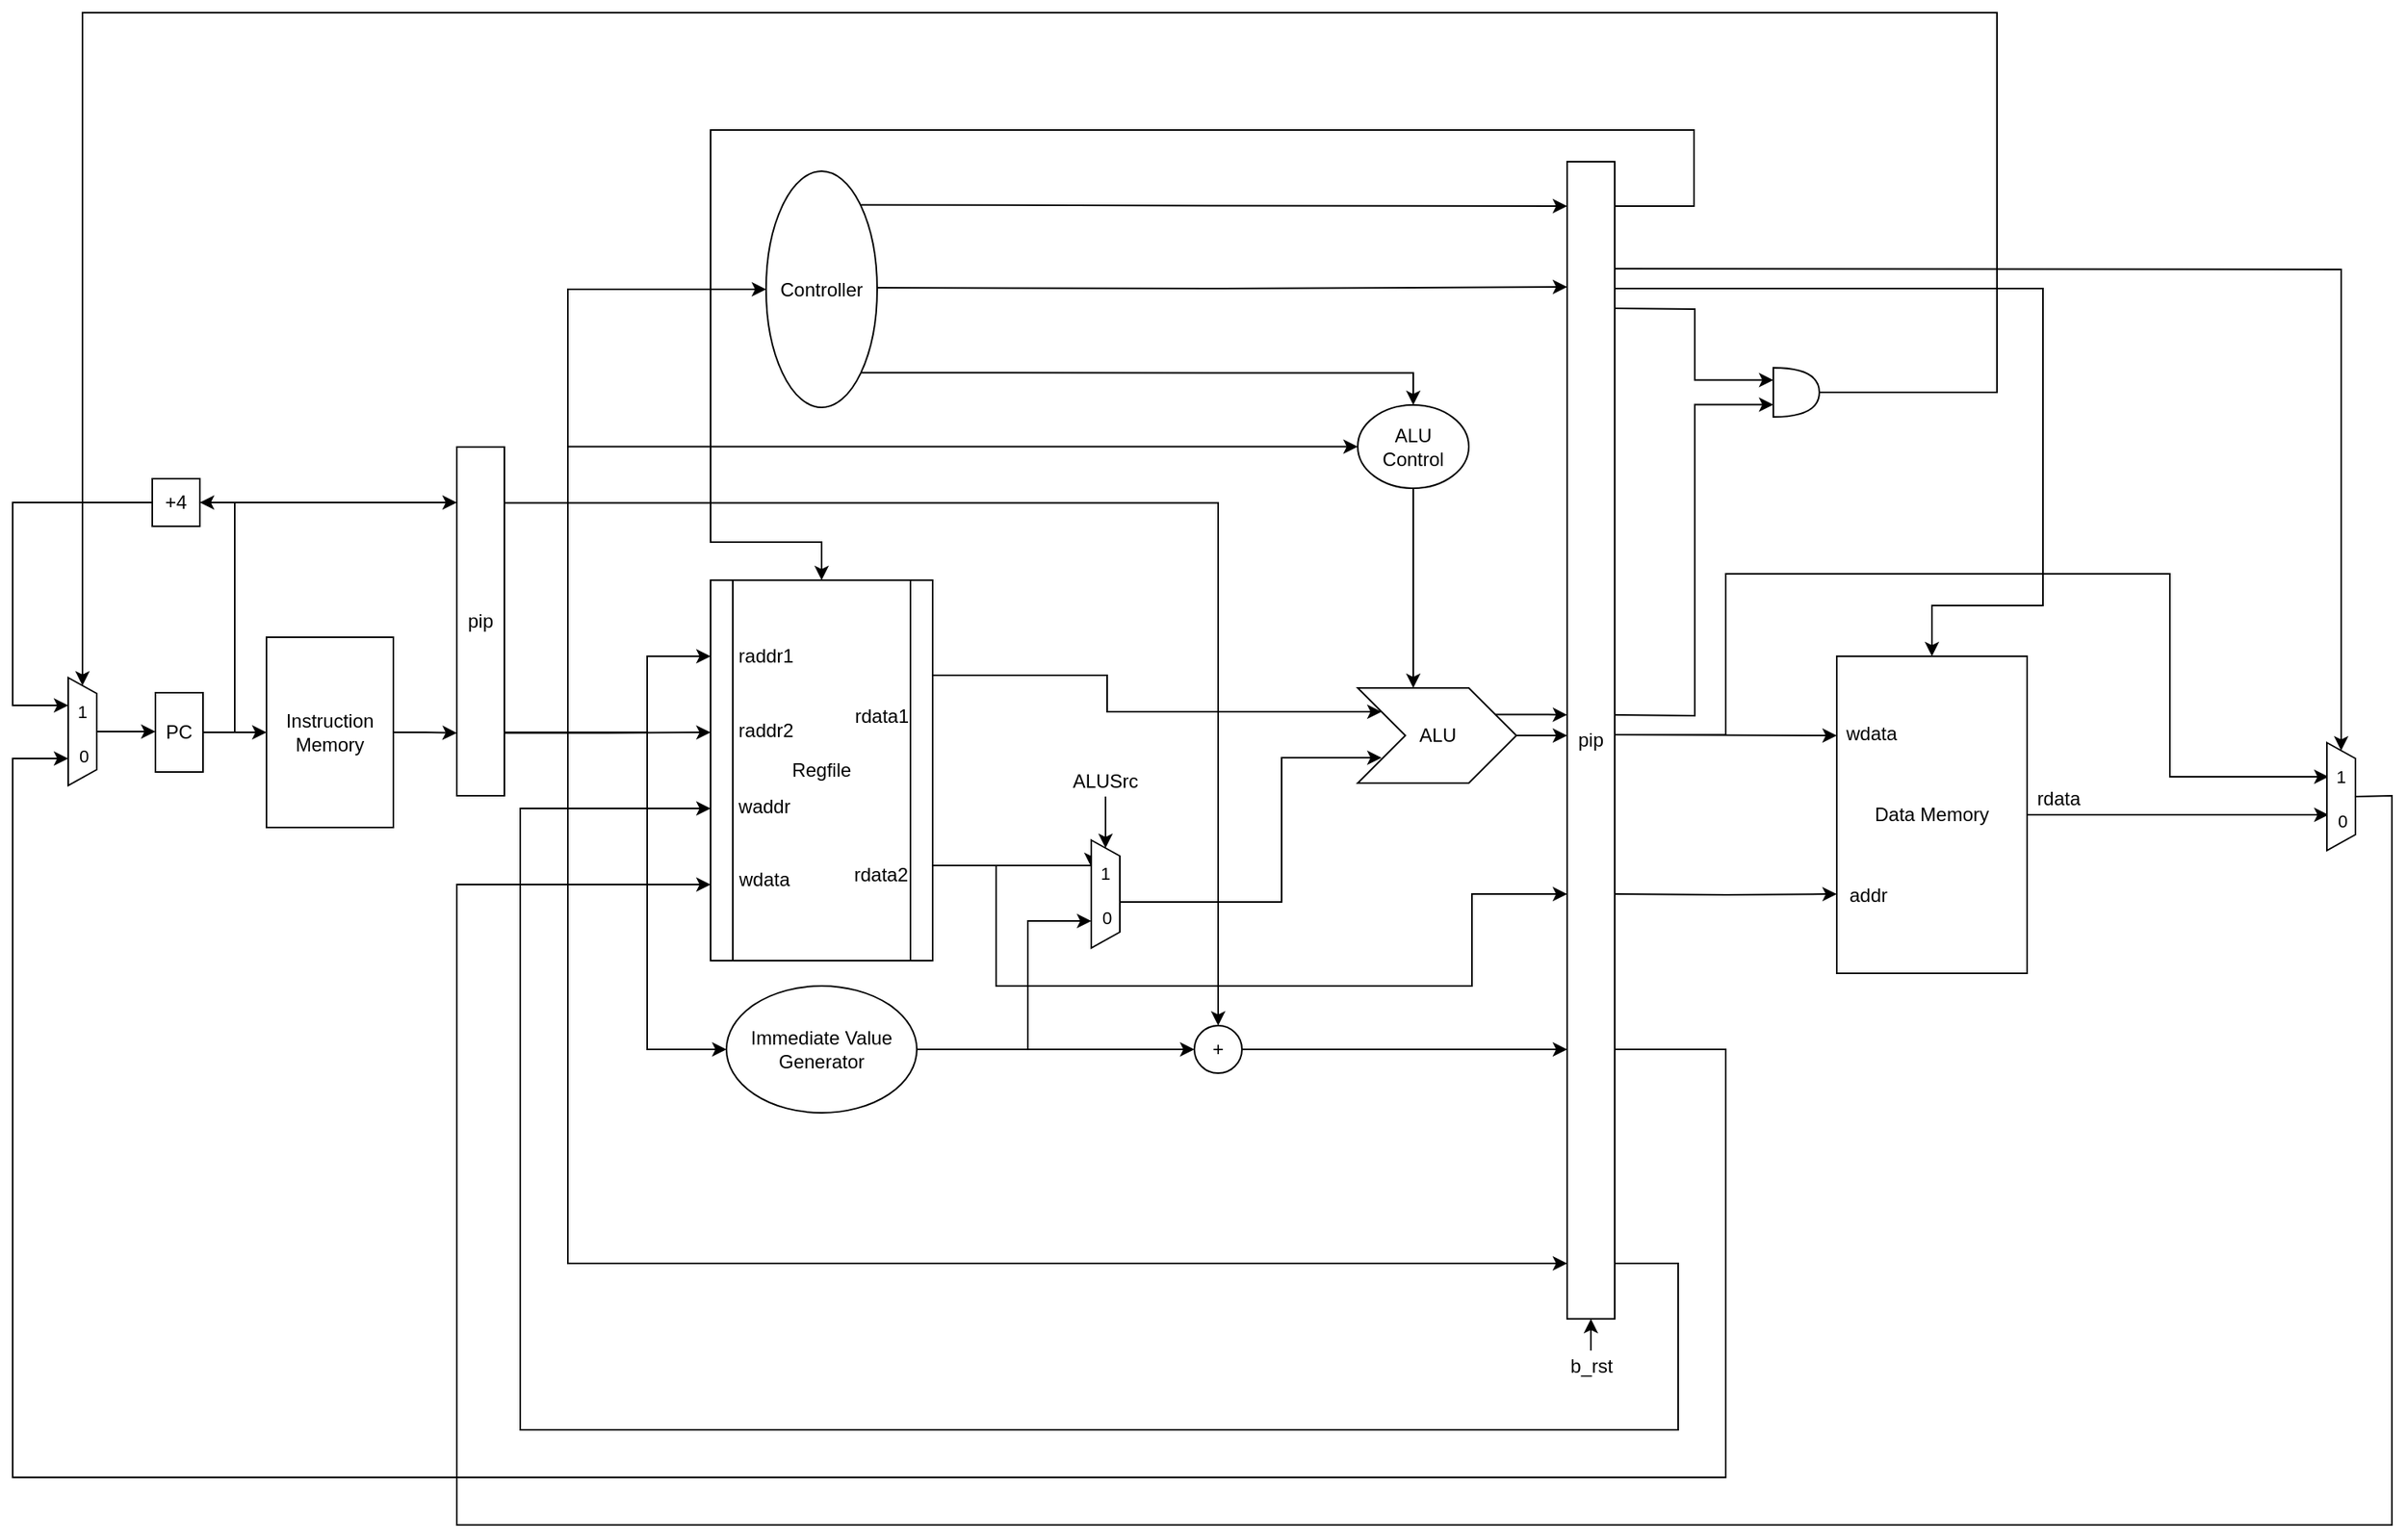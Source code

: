 <mxfile version="26.2.2">
  <diagram name="Page-1" id="6Z0Flb3yhcv7H8M3qJwE">
    <mxGraphModel dx="1821" dy="1688" grid="0" gridSize="10" guides="1" tooltips="1" connect="1" arrows="1" fold="1" page="1" pageScale="1" pageWidth="850" pageHeight="1100" math="0" shadow="0">
      <root>
        <mxCell id="0" />
        <mxCell id="1" parent="0" />
        <mxCell id="n8_85XAYLcjXWphRHtEo-30" style="edgeStyle=orthogonalEdgeStyle;rounded=0;orthogonalLoop=1;jettySize=auto;html=1;exitX=1;exitY=0.25;exitDx=0;exitDy=0;exitPerimeter=0;entryX=0.15;entryY=0.25;entryDx=0;entryDy=0;labelBackgroundColor=none;fontColor=default;entryPerimeter=0;" parent="1" source="n8_85XAYLcjXWphRHtEo-1" target="8ml1ASoGrdvTZ8Xq-LBT-13" edge="1">
          <mxGeometry relative="1" as="geometry">
            <Array as="points">
              <mxPoint x="410" y="344" />
              <mxPoint x="410" y="367" />
            </Array>
            <mxPoint x="400.0" y="344" as="targetPoint" />
          </mxGeometry>
        </mxCell>
        <mxCell id="n8_85XAYLcjXWphRHtEo-32" style="edgeStyle=orthogonalEdgeStyle;rounded=0;orthogonalLoop=1;jettySize=auto;html=1;exitX=1;exitY=0.75;exitDx=0;exitDy=0;exitPerimeter=0;entryX=0.25;entryY=1;entryDx=0;entryDy=0;labelBackgroundColor=none;fontColor=default;" parent="1" source="n8_85XAYLcjXWphRHtEo-1" target="8ml1ASoGrdvTZ8Xq-LBT-4" edge="1">
          <mxGeometry relative="1" as="geometry">
            <Array as="points">
              <mxPoint x="400" y="464" />
            </Array>
            <mxPoint x="359" y="470" as="targetPoint" />
          </mxGeometry>
        </mxCell>
        <mxCell id="8ml1ASoGrdvTZ8Xq-LBT-24" style="edgeStyle=orthogonalEdgeStyle;rounded=0;orthogonalLoop=1;jettySize=auto;html=1;exitX=1;exitY=0.75;exitDx=0;exitDy=0;exitPerimeter=0;entryX=0;entryY=0.5;entryDx=0;entryDy=0;labelBackgroundColor=none;fontColor=default;" parent="1" source="n8_85XAYLcjXWphRHtEo-1" edge="1">
          <mxGeometry relative="1" as="geometry">
            <mxPoint x="700" y="482" as="targetPoint" />
            <Array as="points">
              <mxPoint x="340" y="464" />
              <mxPoint x="340" y="540" />
              <mxPoint x="640" y="540" />
              <mxPoint x="640" y="482" />
            </Array>
          </mxGeometry>
        </mxCell>
        <mxCell id="n8_85XAYLcjXWphRHtEo-1" value="Regfile" style="shape=process;whiteSpace=wrap;html=1;backgroundOutline=1;points=[[0,0,0,0,0],[0,0.2,0,0,0],[0,0.4,0,0,0],[0,0.6,0,0,0],[0,0.8,0,0,0],[0,1,0,0,0],[0.25,0,0,0,0],[0.25,1,0,0,0],[0.5,0,0,0,0],[0.5,1,0,0,0],[0.75,0,0,0,0],[0.75,1,0,0,0],[1,0,0,0,0],[1,0.25,0,0,0],[1,0.5,0,0,0],[1,0.75,0,0,0],[1,1,0,0,0]];labelBackgroundColor=none;" parent="1" vertex="1">
          <mxGeometry x="160" y="284" width="140" height="240" as="geometry" />
        </mxCell>
        <mxCell id="n8_85XAYLcjXWphRHtEo-12" style="edgeStyle=orthogonalEdgeStyle;rounded=0;orthogonalLoop=1;jettySize=auto;html=1;exitX=1;exitY=0.5;exitDx=0;exitDy=0;entryX=0;entryY=0.82;entryDx=0;entryDy=0;labelBackgroundColor=none;fontColor=default;entryPerimeter=0;" parent="1" source="n8_85XAYLcjXWphRHtEo-7" target="8ml1ASoGrdvTZ8Xq-LBT-48" edge="1">
          <mxGeometry relative="1" as="geometry">
            <mxPoint y="380" as="targetPoint" />
          </mxGeometry>
        </mxCell>
        <mxCell id="n8_85XAYLcjXWphRHtEo-7" value="Instruction Memory" style="rounded=0;whiteSpace=wrap;html=1;labelBackgroundColor=none;" parent="1" vertex="1">
          <mxGeometry x="-120" y="320" width="80" height="120" as="geometry" />
        </mxCell>
        <mxCell id="n8_85XAYLcjXWphRHtEo-47" style="edgeStyle=orthogonalEdgeStyle;rounded=0;orthogonalLoop=1;jettySize=auto;html=1;exitX=1;exitY=0.5;exitDx=0;exitDy=0;entryX=0;entryY=0.5;entryDx=0;entryDy=0;labelBackgroundColor=none;fontColor=default;" parent="1" target="n8_85XAYLcjXWphRHtEo-45" edge="1">
          <mxGeometry relative="1" as="geometry">
            <Array as="points">
              <mxPoint x="120" y="380" />
              <mxPoint x="120" y="580" />
            </Array>
            <mxPoint x="30" y="380" as="sourcePoint" />
          </mxGeometry>
        </mxCell>
        <mxCell id="n8_85XAYLcjXWphRHtEo-80" style="edgeStyle=orthogonalEdgeStyle;rounded=0;orthogonalLoop=1;jettySize=auto;html=1;exitX=1;exitY=0.5;exitDx=0;exitDy=0;entryX=0;entryY=0.5;entryDx=0;entryDy=0;fontStyle=1;labelBackgroundColor=none;fontColor=default;" parent="1" edge="1">
          <mxGeometry relative="1" as="geometry">
            <mxPoint x="30" y="380" as="sourcePoint" />
            <mxPoint x="700" y="715" as="targetPoint" />
            <Array as="points">
              <mxPoint x="70" y="380" />
              <mxPoint x="70" y="715" />
            </Array>
          </mxGeometry>
        </mxCell>
        <mxCell id="8ml1ASoGrdvTZ8Xq-LBT-30" style="edgeStyle=orthogonalEdgeStyle;rounded=0;orthogonalLoop=1;jettySize=auto;html=1;exitX=1;exitY=0.5;exitDx=0;exitDy=0;entryX=0;entryY=0.5;entryDx=0;entryDy=0;labelBackgroundColor=none;fontColor=default;" parent="1" target="8ml1ASoGrdvTZ8Xq-LBT-27" edge="1">
          <mxGeometry relative="1" as="geometry">
            <mxPoint x="30" y="380" as="sourcePoint" />
            <Array as="points">
              <mxPoint x="70" y="380" />
              <mxPoint x="70" y="200" />
            </Array>
          </mxGeometry>
        </mxCell>
        <mxCell id="8ml1ASoGrdvTZ8Xq-LBT-31" style="edgeStyle=orthogonalEdgeStyle;rounded=0;orthogonalLoop=1;jettySize=auto;html=1;exitX=1;exitY=0.5;exitDx=0;exitDy=0;entryX=0;entryY=0.5;entryDx=0;entryDy=0;labelBackgroundColor=none;fontColor=default;" parent="1" target="8ml1ASoGrdvTZ8Xq-LBT-21" edge="1">
          <mxGeometry relative="1" as="geometry">
            <mxPoint x="30" y="380" as="sourcePoint" />
            <Array as="points">
              <mxPoint x="70" y="380" />
              <mxPoint x="70" y="100" />
            </Array>
          </mxGeometry>
        </mxCell>
        <mxCell id="n8_85XAYLcjXWphRHtEo-11" style="edgeStyle=orthogonalEdgeStyle;rounded=0;orthogonalLoop=1;jettySize=auto;html=1;exitX=1;exitY=0.5;exitDx=0;exitDy=0;entryX=0;entryY=0.5;entryDx=0;entryDy=0;labelBackgroundColor=none;fontColor=default;" parent="1" source="n8_85XAYLcjXWphRHtEo-9" target="n8_85XAYLcjXWphRHtEo-7" edge="1">
          <mxGeometry relative="1" as="geometry" />
        </mxCell>
        <mxCell id="n8_85XAYLcjXWphRHtEo-22" style="edgeStyle=orthogonalEdgeStyle;rounded=0;orthogonalLoop=1;jettySize=auto;html=1;exitX=1;exitY=0.5;exitDx=0;exitDy=0;entryX=1;entryY=0.5;entryDx=0;entryDy=0;labelBackgroundColor=none;fontColor=default;" parent="1" source="n8_85XAYLcjXWphRHtEo-9" target="n8_85XAYLcjXWphRHtEo-21" edge="1">
          <mxGeometry relative="1" as="geometry" />
        </mxCell>
        <mxCell id="n8_85XAYLcjXWphRHtEo-55" style="edgeStyle=orthogonalEdgeStyle;rounded=0;orthogonalLoop=1;jettySize=auto;html=1;exitX=1;exitY=0.5;exitDx=0;exitDy=0;entryX=0;entryY=0.16;entryDx=0;entryDy=0;labelBackgroundColor=none;fontColor=default;entryPerimeter=0;" parent="1" source="n8_85XAYLcjXWphRHtEo-9" target="8ml1ASoGrdvTZ8Xq-LBT-48" edge="1">
          <mxGeometry relative="1" as="geometry">
            <Array as="points">
              <mxPoint x="-140" y="380" />
              <mxPoint x="-140" y="235" />
              <mxPoint y="235" />
            </Array>
            <mxPoint y="235" as="targetPoint" />
          </mxGeometry>
        </mxCell>
        <mxCell id="n8_85XAYLcjXWphRHtEo-9" value="PC" style="rounded=0;whiteSpace=wrap;html=1;labelBackgroundColor=none;" parent="1" vertex="1">
          <mxGeometry x="-190" y="355" width="30" height="50" as="geometry" />
        </mxCell>
        <mxCell id="n8_85XAYLcjXWphRHtEo-15" style="edgeStyle=orthogonalEdgeStyle;rounded=0;orthogonalLoop=1;jettySize=auto;html=1;exitX=1;exitY=0.5;exitDx=0;exitDy=0;entryX=0;entryY=0.2;entryDx=0;entryDy=0;entryPerimeter=0;labelBackgroundColor=none;fontColor=default;" parent="1" target="n8_85XAYLcjXWphRHtEo-1" edge="1">
          <mxGeometry relative="1" as="geometry">
            <Array as="points">
              <mxPoint x="120" y="380" />
              <mxPoint x="120" y="332" />
            </Array>
            <mxPoint x="30" y="380" as="sourcePoint" />
          </mxGeometry>
        </mxCell>
        <mxCell id="n8_85XAYLcjXWphRHtEo-16" style="edgeStyle=orthogonalEdgeStyle;rounded=0;orthogonalLoop=1;jettySize=auto;html=1;exitX=1;exitY=0.82;exitDx=0;exitDy=0;entryX=0;entryY=0.4;entryDx=0;entryDy=0;entryPerimeter=0;labelBackgroundColor=none;fontColor=default;exitPerimeter=0;" parent="1" source="8ml1ASoGrdvTZ8Xq-LBT-48" target="n8_85XAYLcjXWphRHtEo-1" edge="1">
          <mxGeometry relative="1" as="geometry">
            <mxPoint x="30" y="380" as="sourcePoint" />
          </mxGeometry>
        </mxCell>
        <mxCell id="n8_85XAYLcjXWphRHtEo-20" style="edgeStyle=orthogonalEdgeStyle;rounded=0;orthogonalLoop=1;jettySize=auto;html=1;exitX=0.5;exitY=0;exitDx=0;exitDy=0;entryX=0;entryY=0.5;entryDx=0;entryDy=0;labelBackgroundColor=none;fontColor=default;" parent="1" source="8ml1ASoGrdvTZ8Xq-LBT-1" target="n8_85XAYLcjXWphRHtEo-9" edge="1">
          <mxGeometry relative="1" as="geometry">
            <mxPoint x="-230" y="380" as="sourcePoint" />
          </mxGeometry>
        </mxCell>
        <mxCell id="n8_85XAYLcjXWphRHtEo-23" style="edgeStyle=orthogonalEdgeStyle;rounded=0;orthogonalLoop=1;jettySize=auto;html=1;exitX=0;exitY=0.5;exitDx=0;exitDy=0;entryX=0.25;entryY=1;entryDx=0;entryDy=0;labelBackgroundColor=none;fontColor=default;" parent="1" source="n8_85XAYLcjXWphRHtEo-21" target="8ml1ASoGrdvTZ8Xq-LBT-1" edge="1">
          <mxGeometry relative="1" as="geometry">
            <Array as="points">
              <mxPoint x="-280" y="235" />
              <mxPoint x="-280" y="363" />
              <mxPoint x="-245" y="363" />
            </Array>
            <mxPoint x="-250" y="365" as="targetPoint" />
          </mxGeometry>
        </mxCell>
        <mxCell id="n8_85XAYLcjXWphRHtEo-21" value="+4" style="rounded=0;whiteSpace=wrap;html=1;labelBackgroundColor=none;" parent="1" vertex="1">
          <mxGeometry x="-192" y="220" width="30" height="30" as="geometry" />
        </mxCell>
        <mxCell id="n8_85XAYLcjXWphRHtEo-24" value="raddr1" style="text;html=1;align=center;verticalAlign=middle;whiteSpace=wrap;rounded=0;labelBackgroundColor=none;" parent="1" vertex="1">
          <mxGeometry x="165" y="322" width="60" height="20" as="geometry" />
        </mxCell>
        <mxCell id="n8_85XAYLcjXWphRHtEo-25" value="raddr2" style="text;html=1;align=center;verticalAlign=middle;whiteSpace=wrap;rounded=0;labelBackgroundColor=none;" parent="1" vertex="1">
          <mxGeometry x="165" y="369" width="60" height="20" as="geometry" />
        </mxCell>
        <mxCell id="n8_85XAYLcjXWphRHtEo-26" value="waddr" style="text;html=1;align=center;verticalAlign=middle;whiteSpace=wrap;rounded=0;labelBackgroundColor=none;" parent="1" vertex="1">
          <mxGeometry x="164" y="417" width="60" height="20" as="geometry" />
        </mxCell>
        <mxCell id="n8_85XAYLcjXWphRHtEo-27" value="wdata" style="text;html=1;align=center;verticalAlign=middle;whiteSpace=wrap;rounded=0;labelBackgroundColor=none;" parent="1" vertex="1">
          <mxGeometry x="164" y="463" width="60" height="20" as="geometry" />
        </mxCell>
        <mxCell id="n8_85XAYLcjXWphRHtEo-37" style="edgeStyle=orthogonalEdgeStyle;rounded=0;orthogonalLoop=1;jettySize=auto;html=1;exitX=1;exitY=0.5;exitDx=0;exitDy=0;entryX=0;entryY=0.5;entryDx=0;entryDy=0;exitPerimeter=0;labelBackgroundColor=none;fontColor=default;" parent="1" source="8ml1ASoGrdvTZ8Xq-LBT-13" edge="1">
          <mxGeometry relative="1" as="geometry">
            <mxPoint x="670" y="381.5" as="sourcePoint" />
            <mxPoint x="700" y="381.5" as="targetPoint" />
          </mxGeometry>
        </mxCell>
        <mxCell id="n8_85XAYLcjXWphRHtEo-64" style="edgeStyle=orthogonalEdgeStyle;rounded=0;orthogonalLoop=1;jettySize=auto;html=1;exitX=1;exitY=0.5;exitDx=0;exitDy=0;entryX=0;entryY=0.25;entryDx=0;entryDy=0;labelBackgroundColor=none;fontColor=default;" parent="1" target="n8_85XAYLcjXWphRHtEo-63" edge="1">
          <mxGeometry relative="1" as="geometry">
            <mxPoint x="730" y="381.5" as="sourcePoint" />
          </mxGeometry>
        </mxCell>
        <mxCell id="n8_85XAYLcjXWphRHtEo-71" style="edgeStyle=orthogonalEdgeStyle;rounded=0;orthogonalLoop=1;jettySize=auto;html=1;exitX=1;exitY=0.5;exitDx=0;exitDy=0;entryX=0.5;entryY=1;entryDx=0;entryDy=0;labelBackgroundColor=none;fontColor=default;" parent="1" edge="1">
          <mxGeometry relative="1" as="geometry">
            <Array as="points">
              <mxPoint x="800" y="382" />
              <mxPoint x="800" y="280" />
              <mxPoint x="1080" y="280" />
              <mxPoint x="1080" y="408" />
              <mxPoint x="1180" y="408" />
            </Array>
            <mxPoint x="730" y="381.5" as="sourcePoint" />
            <mxPoint x="1180" y="407.5" as="targetPoint" />
          </mxGeometry>
        </mxCell>
        <mxCell id="n8_85XAYLcjXWphRHtEo-58" style="edgeStyle=orthogonalEdgeStyle;rounded=0;orthogonalLoop=1;jettySize=auto;html=1;exitX=1;exitY=0.5;exitDx=0;exitDy=0;entryX=0;entryY=0.5;entryDx=0;entryDy=0;labelBackgroundColor=none;fontColor=default;" parent="1" source="n8_85XAYLcjXWphRHtEo-45" target="8ml1ASoGrdvTZ8Xq-LBT-12" edge="1">
          <mxGeometry relative="1" as="geometry">
            <mxPoint x="520" y="580" as="targetPoint" />
          </mxGeometry>
        </mxCell>
        <mxCell id="8ml1ASoGrdvTZ8Xq-LBT-7" style="edgeStyle=orthogonalEdgeStyle;rounded=0;orthogonalLoop=1;jettySize=auto;html=1;exitX=1;exitY=0.5;exitDx=0;exitDy=0;entryX=0.75;entryY=1;entryDx=0;entryDy=0;labelBackgroundColor=none;fontColor=default;" parent="1" source="n8_85XAYLcjXWphRHtEo-45" target="8ml1ASoGrdvTZ8Xq-LBT-4" edge="1">
          <mxGeometry relative="1" as="geometry">
            <Array as="points">
              <mxPoint x="360" y="580" />
              <mxPoint x="360" y="499" />
            </Array>
          </mxGeometry>
        </mxCell>
        <mxCell id="n8_85XAYLcjXWphRHtEo-45" value="Immediate Value Generator" style="ellipse;whiteSpace=wrap;html=1;labelBackgroundColor=none;" parent="1" vertex="1">
          <mxGeometry x="170" y="540" width="120" height="80" as="geometry" />
        </mxCell>
        <mxCell id="n8_85XAYLcjXWphRHtEo-61" style="edgeStyle=orthogonalEdgeStyle;rounded=0;orthogonalLoop=1;jettySize=auto;html=1;exitX=1;exitY=0.5;exitDx=0;exitDy=0;entryX=0;entryY=0.5;entryDx=0;entryDy=0;labelBackgroundColor=none;fontColor=default;" parent="1" source="8ml1ASoGrdvTZ8Xq-LBT-12" edge="1">
          <mxGeometry relative="1" as="geometry">
            <mxPoint x="559" y="580" as="sourcePoint" />
            <mxPoint x="700" y="580" as="targetPoint" />
          </mxGeometry>
        </mxCell>
        <mxCell id="8ml1ASoGrdvTZ8Xq-LBT-32" style="edgeStyle=orthogonalEdgeStyle;rounded=0;orthogonalLoop=1;jettySize=auto;html=1;exitX=1;exitY=0.16;exitDx=0;exitDy=0;entryX=0.5;entryY=0;entryDx=0;entryDy=0;labelBackgroundColor=none;fontColor=default;exitPerimeter=0;" parent="1" source="8ml1ASoGrdvTZ8Xq-LBT-48" target="8ml1ASoGrdvTZ8Xq-LBT-12" edge="1">
          <mxGeometry relative="1" as="geometry">
            <mxPoint x="30" y="235" as="sourcePoint" />
            <Array as="points">
              <mxPoint x="480" y="235" />
            </Array>
          </mxGeometry>
        </mxCell>
        <mxCell id="n8_85XAYLcjXWphRHtEo-62" style="edgeStyle=orthogonalEdgeStyle;rounded=0;orthogonalLoop=1;jettySize=auto;html=1;exitX=1;exitY=0.5;exitDx=0;exitDy=0;entryX=0.75;entryY=1;entryDx=0;entryDy=0;labelBackgroundColor=none;fontColor=default;" parent="1" target="8ml1ASoGrdvTZ8Xq-LBT-1" edge="1">
          <mxGeometry relative="1" as="geometry">
            <Array as="points">
              <mxPoint x="800" y="580" />
              <mxPoint x="800" y="850" />
              <mxPoint x="-280" y="850" />
              <mxPoint x="-280" y="396" />
            </Array>
            <mxPoint x="730" y="580" as="sourcePoint" />
            <mxPoint x="-250" y="395" as="targetPoint" />
          </mxGeometry>
        </mxCell>
        <mxCell id="n8_85XAYLcjXWphRHtEo-72" style="edgeStyle=orthogonalEdgeStyle;rounded=0;orthogonalLoop=1;jettySize=auto;html=1;exitX=1;exitY=0.5;exitDx=0;exitDy=0;entryX=0.75;entryY=1;entryDx=0;entryDy=0;labelBackgroundColor=none;fontColor=default;" parent="1" source="n8_85XAYLcjXWphRHtEo-63" edge="1">
          <mxGeometry relative="1" as="geometry">
            <mxPoint x="1180" y="432" as="targetPoint" />
          </mxGeometry>
        </mxCell>
        <mxCell id="n8_85XAYLcjXWphRHtEo-63" value="Data Memory" style="rounded=0;whiteSpace=wrap;html=1;labelBackgroundColor=none;" parent="1" vertex="1">
          <mxGeometry x="870" y="332" width="120" height="200" as="geometry" />
        </mxCell>
        <mxCell id="n8_85XAYLcjXWphRHtEo-66" value="rdata1" style="text;html=1;align=center;verticalAlign=middle;whiteSpace=wrap;rounded=0;labelBackgroundColor=none;" parent="1" vertex="1">
          <mxGeometry x="238" y="360" width="60" height="20" as="geometry" />
        </mxCell>
        <mxCell id="n8_85XAYLcjXWphRHtEo-67" value="rdata2" style="text;html=1;align=center;verticalAlign=middle;whiteSpace=wrap;rounded=0;labelBackgroundColor=none;" parent="1" vertex="1">
          <mxGeometry x="241" y="460" width="53" height="20" as="geometry" />
        </mxCell>
        <mxCell id="n8_85XAYLcjXWphRHtEo-78" style="edgeStyle=orthogonalEdgeStyle;rounded=0;orthogonalLoop=1;jettySize=auto;html=1;exitX=0.5;exitY=0;exitDx=0;exitDy=0;entryX=0;entryY=0.8;entryDx=0;entryDy=0;entryPerimeter=0;labelBackgroundColor=none;fontColor=default;" parent="1" source="GzJLQ-C19GwMfF-oDO6H-1" target="n8_85XAYLcjXWphRHtEo-1" edge="1">
          <mxGeometry relative="1" as="geometry">
            <Array as="points">
              <mxPoint x="1198" y="420" />
              <mxPoint x="1220" y="420" />
              <mxPoint x="1220" y="880" />
              <mxPoint y="880" />
              <mxPoint y="476" />
            </Array>
            <mxPoint x="1198" y="407.5" as="sourcePoint" />
          </mxGeometry>
        </mxCell>
        <mxCell id="n8_85XAYLcjXWphRHtEo-81" style="edgeStyle=orthogonalEdgeStyle;rounded=0;orthogonalLoop=1;jettySize=auto;html=1;exitX=1;exitY=0.5;exitDx=0;exitDy=0;entryX=0;entryY=0.6;entryDx=0;entryDy=0;entryPerimeter=0;labelBackgroundColor=none;fontColor=default;" parent="1" target="n8_85XAYLcjXWphRHtEo-1" edge="1">
          <mxGeometry relative="1" as="geometry">
            <mxPoint x="730" y="715" as="sourcePoint" />
            <Array as="points">
              <mxPoint x="770" y="715" />
              <mxPoint x="770" y="820" />
              <mxPoint x="40" y="820" />
              <mxPoint x="40" y="428" />
            </Array>
          </mxGeometry>
        </mxCell>
        <mxCell id="n8_85XAYLcjXWphRHtEo-86" style="edgeStyle=orthogonalEdgeStyle;rounded=0;orthogonalLoop=1;jettySize=auto;html=1;exitX=1;exitY=0.5;exitDx=0;exitDy=0;entryX=0;entryY=0.75;entryDx=0;entryDy=0;labelBackgroundColor=none;fontColor=default;" parent="1" target="n8_85XAYLcjXWphRHtEo-63" edge="1">
          <mxGeometry relative="1" as="geometry">
            <mxPoint x="730" y="482" as="sourcePoint" />
          </mxGeometry>
        </mxCell>
        <mxCell id="8ml1ASoGrdvTZ8Xq-LBT-1" value="" style="shape=trapezoid;perimeter=trapezoidPerimeter;whiteSpace=wrap;html=1;fixedSize=1;fontFamily=Helvetica;fontSize=11;labelBackgroundColor=none;size=10;rotation=90;" parent="1" vertex="1">
          <mxGeometry x="-270" y="370.5" width="68" height="18" as="geometry" />
        </mxCell>
        <mxCell id="8ml1ASoGrdvTZ8Xq-LBT-2" value="0" style="text;html=1;align=center;verticalAlign=middle;whiteSpace=wrap;rounded=0;fontFamily=Helvetica;fontSize=11;labelBackgroundColor=none;" parent="1" vertex="1">
          <mxGeometry x="-240" y="384.5" width="10" height="20" as="geometry" />
        </mxCell>
        <mxCell id="8ml1ASoGrdvTZ8Xq-LBT-3" value="1" style="text;html=1;align=center;verticalAlign=middle;whiteSpace=wrap;rounded=0;fontFamily=Helvetica;fontSize=11;labelBackgroundColor=none;" parent="1" vertex="1">
          <mxGeometry x="-241" y="356.5" width="10" height="20" as="geometry" />
        </mxCell>
        <mxCell id="8ml1ASoGrdvTZ8Xq-LBT-8" style="edgeStyle=orthogonalEdgeStyle;rounded=0;orthogonalLoop=1;jettySize=auto;html=1;exitX=0.5;exitY=0;exitDx=0;exitDy=0;entryX=0.15;entryY=0;entryDx=0;entryDy=44;entryPerimeter=0;labelBackgroundColor=none;fontColor=default;" parent="1" source="8ml1ASoGrdvTZ8Xq-LBT-4" target="8ml1ASoGrdvTZ8Xq-LBT-13" edge="1">
          <mxGeometry relative="1" as="geometry">
            <mxPoint x="650" y="487" as="targetPoint" />
            <Array as="points">
              <mxPoint x="418" y="487" />
              <mxPoint x="520" y="487" />
              <mxPoint x="520" y="396" />
            </Array>
          </mxGeometry>
        </mxCell>
        <mxCell id="8ml1ASoGrdvTZ8Xq-LBT-4" value="" style="shape=trapezoid;perimeter=trapezoidPerimeter;whiteSpace=wrap;html=1;fixedSize=1;fontFamily=Helvetica;fontSize=11;labelBackgroundColor=none;size=10;rotation=90;" parent="1" vertex="1">
          <mxGeometry x="375" y="473" width="68" height="18" as="geometry" />
        </mxCell>
        <mxCell id="8ml1ASoGrdvTZ8Xq-LBT-5" value="0" style="text;html=1;align=center;verticalAlign=middle;whiteSpace=wrap;rounded=0;fontFamily=Helvetica;fontSize=11;labelBackgroundColor=none;" parent="1" vertex="1">
          <mxGeometry x="405" y="487" width="10" height="20" as="geometry" />
        </mxCell>
        <mxCell id="8ml1ASoGrdvTZ8Xq-LBT-6" value="1" style="text;html=1;align=center;verticalAlign=middle;whiteSpace=wrap;rounded=0;fontFamily=Helvetica;fontSize=11;labelBackgroundColor=none;" parent="1" vertex="1">
          <mxGeometry x="404" y="459" width="10" height="20" as="geometry" />
        </mxCell>
        <mxCell id="8ml1ASoGrdvTZ8Xq-LBT-12" value="+" style="ellipse;whiteSpace=wrap;html=1;aspect=fixed;labelBackgroundColor=none;" parent="1" vertex="1">
          <mxGeometry x="465" y="565" width="30" height="30" as="geometry" />
        </mxCell>
        <mxCell id="8ml1ASoGrdvTZ8Xq-LBT-39" style="edgeStyle=orthogonalEdgeStyle;rounded=0;orthogonalLoop=1;jettySize=auto;html=1;entryX=0;entryY=0.25;entryDx=0;entryDy=0;exitX=0.17;exitY=0.28;exitDx=70;exitDy=0;exitPerimeter=0;" parent="1" source="8ml1ASoGrdvTZ8Xq-LBT-13" edge="1">
          <mxGeometry relative="1" as="geometry">
            <mxPoint x="654" y="368" as="sourcePoint" />
            <mxPoint x="700" y="369" as="targetPoint" />
          </mxGeometry>
        </mxCell>
        <mxCell id="8ml1ASoGrdvTZ8Xq-LBT-13" value="ALU" style="html=1;shadow=0;dashed=0;align=center;verticalAlign=middle;shape=mxgraph.arrows2.arrow;dy=0;dx=30;notch=30;points=[[0,0,0,35,0],[0,0,0,35,60],[0,0,0,70,60],[0,0.5,0,30,0],[0.15,0,0,0,44],[0.15,0.25,0,0,0],[0.17,0.28,0,70,0],[1,0.5,0,0,0]];labelBackgroundColor=none;" parent="1" vertex="1">
          <mxGeometry x="568" y="352" width="100" height="60" as="geometry" />
        </mxCell>
        <mxCell id="8ml1ASoGrdvTZ8Xq-LBT-25" style="edgeStyle=orthogonalEdgeStyle;rounded=0;orthogonalLoop=1;jettySize=auto;html=1;exitX=1;exitY=0;exitDx=0;exitDy=0;entryX=0;entryY=0.5;entryDx=0;entryDy=0;labelBackgroundColor=none;fontColor=default;" parent="1" edge="1">
          <mxGeometry relative="1" as="geometry">
            <mxPoint x="254.943" y="47.238" as="sourcePoint" />
            <mxPoint x="700" y="48" as="targetPoint" />
          </mxGeometry>
        </mxCell>
        <mxCell id="8ml1ASoGrdvTZ8Xq-LBT-26" style="edgeStyle=orthogonalEdgeStyle;rounded=0;orthogonalLoop=1;jettySize=auto;html=1;exitX=1;exitY=0.5;exitDx=0;exitDy=0;entryX=0;entryY=0.5;entryDx=0;entryDy=0;labelBackgroundColor=none;fontColor=default;" parent="1" edge="1">
          <mxGeometry relative="1" as="geometry">
            <mxPoint x="265.0" y="99.5" as="sourcePoint" />
            <mxPoint x="700" y="99" as="targetPoint" />
          </mxGeometry>
        </mxCell>
        <mxCell id="8ml1ASoGrdvTZ8Xq-LBT-29" style="edgeStyle=orthogonalEdgeStyle;rounded=0;orthogonalLoop=1;jettySize=auto;html=1;exitX=1;exitY=1;exitDx=0;exitDy=0;entryX=0.5;entryY=0;entryDx=0;entryDy=0;labelBackgroundColor=none;fontColor=default;" parent="1" source="8ml1ASoGrdvTZ8Xq-LBT-21" target="8ml1ASoGrdvTZ8Xq-LBT-27" edge="1">
          <mxGeometry relative="1" as="geometry" />
        </mxCell>
        <mxCell id="8ml1ASoGrdvTZ8Xq-LBT-21" value="Controller" style="ellipse;whiteSpace=wrap;html=1;labelBackgroundColor=none;" parent="1" vertex="1">
          <mxGeometry x="195" y="26" width="70" height="149" as="geometry" />
        </mxCell>
        <mxCell id="8ml1ASoGrdvTZ8Xq-LBT-36" style="edgeStyle=orthogonalEdgeStyle;rounded=0;orthogonalLoop=1;jettySize=auto;html=1;exitX=1;exitY=0.5;exitDx=0;exitDy=0;entryX=0.5;entryY=0;entryDx=0;entryDy=0;" parent="1" target="n8_85XAYLcjXWphRHtEo-63" edge="1">
          <mxGeometry relative="1" as="geometry">
            <mxPoint x="730" y="100" as="sourcePoint" />
            <Array as="points">
              <mxPoint x="1000" y="100" />
              <mxPoint x="1000" y="300" />
              <mxPoint x="930" y="300" />
            </Array>
          </mxGeometry>
        </mxCell>
        <mxCell id="8ml1ASoGrdvTZ8Xq-LBT-47" style="edgeStyle=orthogonalEdgeStyle;rounded=0;orthogonalLoop=1;jettySize=auto;html=1;exitX=1;exitY=0.25;exitDx=0;exitDy=0;entryX=0;entryY=0.5;entryDx=0;entryDy=0;" parent="1" target="GzJLQ-C19GwMfF-oDO6H-1" edge="1">
          <mxGeometry relative="1" as="geometry">
            <mxPoint x="730" y="87.5" as="sourcePoint" />
            <mxPoint x="1189" y="363.5" as="targetPoint" />
          </mxGeometry>
        </mxCell>
        <mxCell id="8ml1ASoGrdvTZ8Xq-LBT-27" value="ALU&lt;br&gt;Control" style="ellipse;whiteSpace=wrap;html=1;labelBackgroundColor=none;" parent="1" vertex="1">
          <mxGeometry x="568" y="173.5" width="70" height="52.5" as="geometry" />
        </mxCell>
        <mxCell id="8ml1ASoGrdvTZ8Xq-LBT-28" style="edgeStyle=orthogonalEdgeStyle;rounded=0;orthogonalLoop=1;jettySize=auto;html=1;exitX=0.5;exitY=1;exitDx=0;exitDy=0;entryX=0;entryY=0;entryDx=35;entryDy=0;entryPerimeter=0;labelBackgroundColor=none;fontColor=default;" parent="1" source="8ml1ASoGrdvTZ8Xq-LBT-27" target="8ml1ASoGrdvTZ8Xq-LBT-13" edge="1">
          <mxGeometry relative="1" as="geometry" />
        </mxCell>
        <mxCell id="8ml1ASoGrdvTZ8Xq-LBT-35" style="edgeStyle=orthogonalEdgeStyle;rounded=0;orthogonalLoop=1;jettySize=auto;html=1;exitX=1;exitY=0.5;exitDx=0;exitDy=0;entryX=0.5;entryY=0;entryDx=0;entryDy=0;entryPerimeter=0;" parent="1" target="n8_85XAYLcjXWphRHtEo-1" edge="1">
          <mxGeometry relative="1" as="geometry">
            <mxPoint x="730" y="48" as="sourcePoint" />
            <Array as="points">
              <mxPoint x="780" y="48" />
              <mxPoint x="780" />
              <mxPoint x="160" />
              <mxPoint x="160" y="260" />
              <mxPoint x="230" y="260" />
            </Array>
          </mxGeometry>
        </mxCell>
        <mxCell id="8ml1ASoGrdvTZ8Xq-LBT-38" style="edgeStyle=orthogonalEdgeStyle;rounded=0;orthogonalLoop=1;jettySize=auto;html=1;exitX=0.5;exitY=1;exitDx=0;exitDy=0;entryX=0;entryY=0.5;entryDx=0;entryDy=0;" parent="1" source="8ml1ASoGrdvTZ8Xq-LBT-37" target="8ml1ASoGrdvTZ8Xq-LBT-4" edge="1">
          <mxGeometry relative="1" as="geometry" />
        </mxCell>
        <mxCell id="8ml1ASoGrdvTZ8Xq-LBT-37" value="ALUSrc" style="text;html=1;align=center;verticalAlign=middle;whiteSpace=wrap;rounded=0;labelBackgroundColor=none;" parent="1" vertex="1">
          <mxGeometry x="379" y="400.5" width="60" height="20" as="geometry" />
        </mxCell>
        <mxCell id="8ml1ASoGrdvTZ8Xq-LBT-40" value="wdata" style="text;html=1;align=center;verticalAlign=middle;whiteSpace=wrap;rounded=0;labelBackgroundColor=none;" parent="1" vertex="1">
          <mxGeometry x="872" y="370.5" width="40" height="20" as="geometry" />
        </mxCell>
        <mxCell id="8ml1ASoGrdvTZ8Xq-LBT-41" value="rdata" style="text;html=1;align=center;verticalAlign=middle;whiteSpace=wrap;rounded=0;labelBackgroundColor=none;" parent="1" vertex="1">
          <mxGeometry x="990" y="411.5" width="40" height="20" as="geometry" />
        </mxCell>
        <mxCell id="8ml1ASoGrdvTZ8Xq-LBT-42" value="addr" style="text;html=1;align=center;verticalAlign=middle;whiteSpace=wrap;rounded=0;labelBackgroundColor=none;" parent="1" vertex="1">
          <mxGeometry x="870" y="473" width="40" height="20" as="geometry" />
        </mxCell>
        <mxCell id="8ml1ASoGrdvTZ8Xq-LBT-71" style="edgeStyle=orthogonalEdgeStyle;rounded=0;orthogonalLoop=1;jettySize=auto;html=1;exitX=1;exitY=0.5;exitDx=0;exitDy=0;exitPerimeter=0;entryX=0;entryY=0.5;entryDx=0;entryDy=0;" parent="1" source="8ml1ASoGrdvTZ8Xq-LBT-43" target="8ml1ASoGrdvTZ8Xq-LBT-1" edge="1">
          <mxGeometry relative="1" as="geometry">
            <mxPoint x="-159.0" y="-74" as="targetPoint" />
            <Array as="points">
              <mxPoint x="971" y="166" />
              <mxPoint x="971" y="-74" />
              <mxPoint x="-236" y="-74" />
            </Array>
          </mxGeometry>
        </mxCell>
        <mxCell id="8ml1ASoGrdvTZ8Xq-LBT-43" value="" style="shape=or;whiteSpace=wrap;html=1;direction=east;" parent="1" vertex="1">
          <mxGeometry x="830" y="150" width="29" height="31" as="geometry" />
        </mxCell>
        <mxCell id="8ml1ASoGrdvTZ8Xq-LBT-44" style="edgeStyle=orthogonalEdgeStyle;rounded=0;orthogonalLoop=1;jettySize=auto;html=1;exitX=1;exitY=0.25;exitDx=0;exitDy=0;entryX=0;entryY=0.75;entryDx=0;entryDy=0;entryPerimeter=0;" parent="1" target="8ml1ASoGrdvTZ8Xq-LBT-43" edge="1">
          <mxGeometry relative="1" as="geometry">
            <mxPoint x="730" y="369" as="sourcePoint" />
          </mxGeometry>
        </mxCell>
        <mxCell id="8ml1ASoGrdvTZ8Xq-LBT-45" style="edgeStyle=orthogonalEdgeStyle;rounded=0;orthogonalLoop=1;jettySize=auto;html=1;exitX=1;exitY=0.75;exitDx=0;exitDy=0;entryX=0;entryY=0.25;entryDx=0;entryDy=0;entryPerimeter=0;" parent="1" target="8ml1ASoGrdvTZ8Xq-LBT-43" edge="1">
          <mxGeometry relative="1" as="geometry">
            <mxPoint x="730" y="112.5" as="sourcePoint" />
          </mxGeometry>
        </mxCell>
        <mxCell id="8ml1ASoGrdvTZ8Xq-LBT-48" value="pip" style="rounded=0;whiteSpace=wrap;html=1;labelBackgroundColor=none;points=[[0,0,0,0,0],[0,0.16,0,0,0],[0,0.5,0,0,0],[0,0.82,0,0,0],[0,1,0,0,0],[0.25,0,0,0,0],[0.25,1,0,0,0],[0.5,0,0,0,0],[0.5,1,0,0,0],[0.75,0,0,0,0],[0.75,1,0,0,0],[1,0,0,0,0],[1,0.16,0,0,0],[1,0.5,0,0,0],[1,0.82,0,0,0],[1,1,0,0,0]];" parent="1" vertex="1">
          <mxGeometry y="200" width="30" height="220" as="geometry" />
        </mxCell>
        <mxCell id="8ml1ASoGrdvTZ8Xq-LBT-49" value="pip" style="rounded=0;whiteSpace=wrap;html=1;labelBackgroundColor=none;" parent="1" vertex="1">
          <mxGeometry x="700" y="20" width="30" height="730" as="geometry" />
        </mxCell>
        <mxCell id="8ml1ASoGrdvTZ8Xq-LBT-51" style="edgeStyle=orthogonalEdgeStyle;rounded=0;orthogonalLoop=1;jettySize=auto;html=1;exitX=0.5;exitY=0;exitDx=0;exitDy=0;entryX=0.5;entryY=1;entryDx=0;entryDy=0;" parent="1" source="8ml1ASoGrdvTZ8Xq-LBT-50" target="8ml1ASoGrdvTZ8Xq-LBT-49" edge="1">
          <mxGeometry relative="1" as="geometry" />
        </mxCell>
        <mxCell id="8ml1ASoGrdvTZ8Xq-LBT-50" value="b_rst" style="text;html=1;align=center;verticalAlign=middle;whiteSpace=wrap;rounded=0;labelBackgroundColor=none;" parent="1" vertex="1">
          <mxGeometry x="707.5" y="770" width="15" height="20" as="geometry" />
        </mxCell>
        <mxCell id="GzJLQ-C19GwMfF-oDO6H-1" value="" style="shape=trapezoid;perimeter=trapezoidPerimeter;whiteSpace=wrap;html=1;fixedSize=1;fontFamily=Helvetica;fontSize=11;labelBackgroundColor=none;size=10;rotation=90;" vertex="1" parent="1">
          <mxGeometry x="1154" y="411.5" width="68" height="18" as="geometry" />
        </mxCell>
        <mxCell id="GzJLQ-C19GwMfF-oDO6H-2" value="0" style="text;html=1;align=center;verticalAlign=middle;whiteSpace=wrap;rounded=0;fontFamily=Helvetica;fontSize=11;labelBackgroundColor=none;" vertex="1" parent="1">
          <mxGeometry x="1184" y="425.5" width="10" height="20" as="geometry" />
        </mxCell>
        <mxCell id="GzJLQ-C19GwMfF-oDO6H-3" value="1" style="text;html=1;align=center;verticalAlign=middle;whiteSpace=wrap;rounded=0;fontFamily=Helvetica;fontSize=11;labelBackgroundColor=none;" vertex="1" parent="1">
          <mxGeometry x="1183" y="397.5" width="10" height="20" as="geometry" />
        </mxCell>
      </root>
    </mxGraphModel>
  </diagram>
</mxfile>
